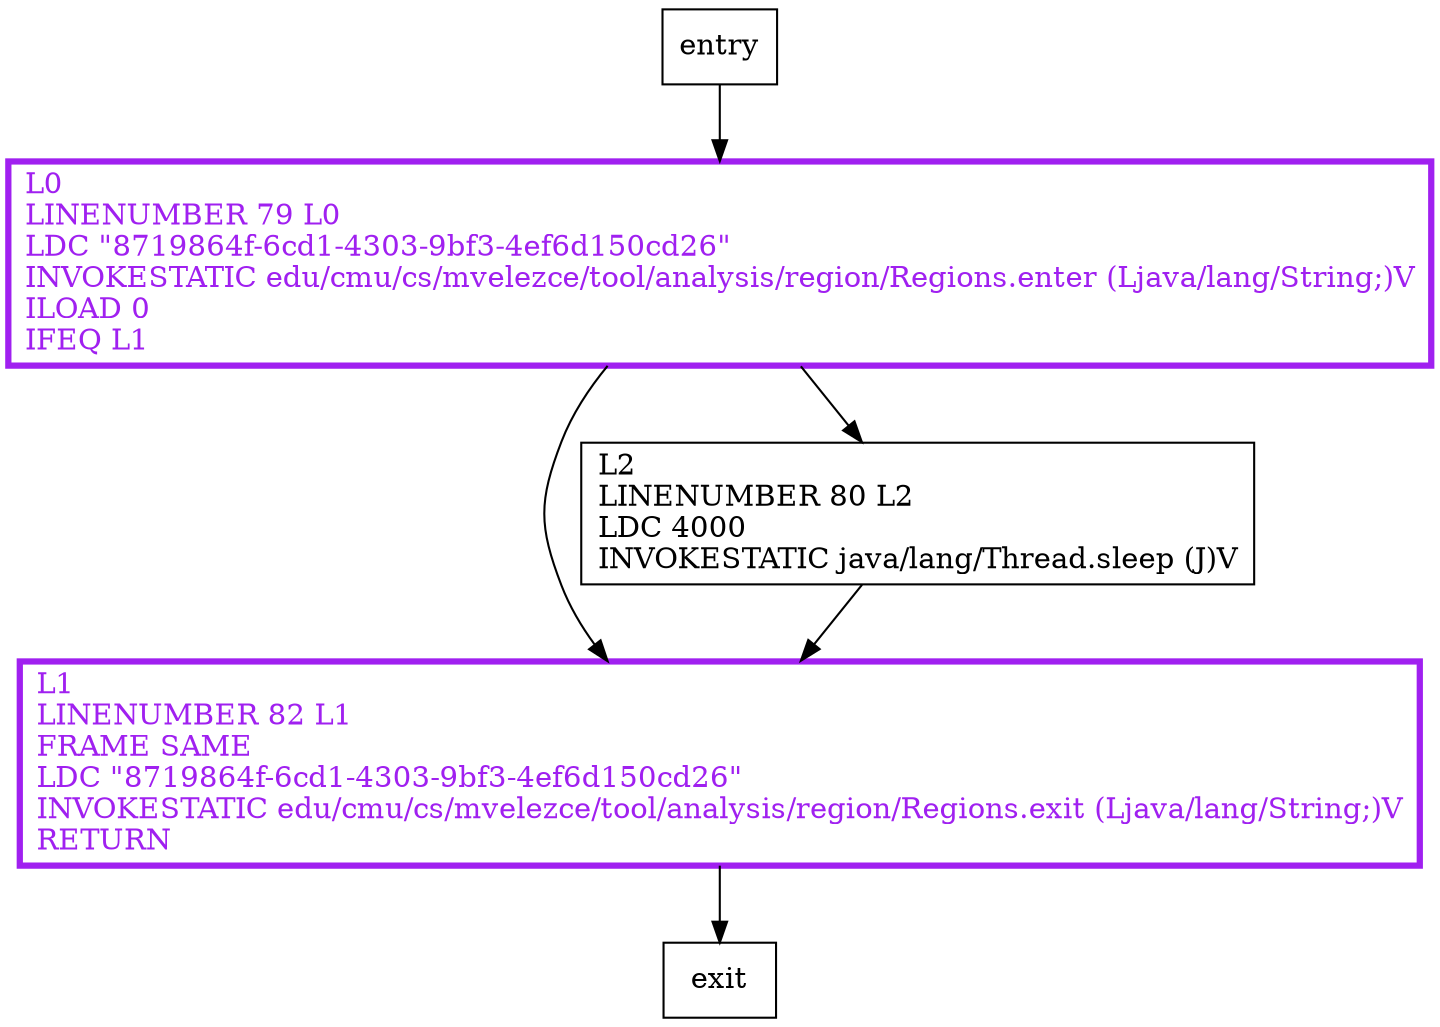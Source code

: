 digraph moo {
node [shape=record];
1726092648 [label="L0\lLINENUMBER 79 L0\lLDC \"8719864f-6cd1-4303-9bf3-4ef6d150cd26\"\lINVOKESTATIC edu/cmu/cs/mvelezce/tool/analysis/region/Regions.enter (Ljava/lang/String;)V\lILOAD 0\lIFEQ L1\l"];
2138295848 [label="L1\lLINENUMBER 82 L1\lFRAME SAME\lLDC \"8719864f-6cd1-4303-9bf3-4ef6d150cd26\"\lINVOKESTATIC edu/cmu/cs/mvelezce/tool/analysis/region/Regions.exit (Ljava/lang/String;)V\lRETURN\l"];
1629173206 [label="L2\lLINENUMBER 80 L2\lLDC 4000\lINVOKESTATIC java/lang/Thread.sleep (J)V\l"];
entry;
exit;
entry -> 1726092648;
1726092648 -> 2138295848;
1726092648 -> 1629173206;
2138295848 -> exit;
1629173206 -> 2138295848;
1726092648[fontcolor="purple", penwidth=3, color="purple"];
2138295848[fontcolor="purple", penwidth=3, color="purple"];
}
